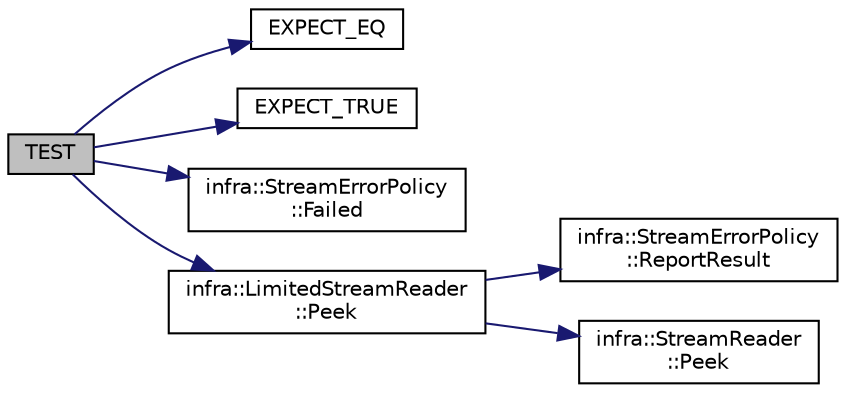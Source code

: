digraph "TEST"
{
 // INTERACTIVE_SVG=YES
  edge [fontname="Helvetica",fontsize="10",labelfontname="Helvetica",labelfontsize="10"];
  node [fontname="Helvetica",fontsize="10",shape=record];
  rankdir="LR";
  Node21 [label="TEST",height=0.2,width=0.4,color="black", fillcolor="grey75", style="filled", fontcolor="black"];
  Node21 -> Node22 [color="midnightblue",fontsize="10",style="solid",fontname="Helvetica"];
  Node22 [label="EXPECT_EQ",height=0.2,width=0.4,color="black", fillcolor="white", style="filled",URL="$d6/def/_test_json_8cpp.html#a82745227e2f0a8edbb4ae630d88a8e86"];
  Node21 -> Node23 [color="midnightblue",fontsize="10",style="solid",fontname="Helvetica"];
  Node23 [label="EXPECT_TRUE",height=0.2,width=0.4,color="black", fillcolor="white", style="filled",URL="$d6/def/_test_json_8cpp.html#a84dbe6e62bbec23a120a258315c7b6dc"];
  Node21 -> Node24 [color="midnightblue",fontsize="10",style="solid",fontname="Helvetica"];
  Node24 [label="infra::StreamErrorPolicy\l::Failed",height=0.2,width=0.4,color="black", fillcolor="white", style="filled",URL="$d5/d4a/classinfra_1_1_stream_error_policy.html#ac1558d645711dd9685f926115719eb15"];
  Node21 -> Node25 [color="midnightblue",fontsize="10",style="solid",fontname="Helvetica"];
  Node25 [label="infra::LimitedStreamReader\l::Peek",height=0.2,width=0.4,color="black", fillcolor="white", style="filled",URL="$d9/db6/classinfra_1_1_limited_stream_reader.html#a953a731a043dc9a52f5def8b229a456c"];
  Node25 -> Node26 [color="midnightblue",fontsize="10",style="solid",fontname="Helvetica"];
  Node26 [label="infra::StreamErrorPolicy\l::ReportResult",height=0.2,width=0.4,color="black", fillcolor="white", style="filled",URL="$d5/d4a/classinfra_1_1_stream_error_policy.html#a708126a1c40b64fd503bed2d8b8f9700"];
  Node25 -> Node27 [color="midnightblue",fontsize="10",style="solid",fontname="Helvetica"];
  Node27 [label="infra::StreamReader\l::Peek",height=0.2,width=0.4,color="black", fillcolor="white", style="filled",URL="$d2/d90/classinfra_1_1_stream_reader.html#ad97bdd8c19a5601c54e975b904c85a88"];
}
